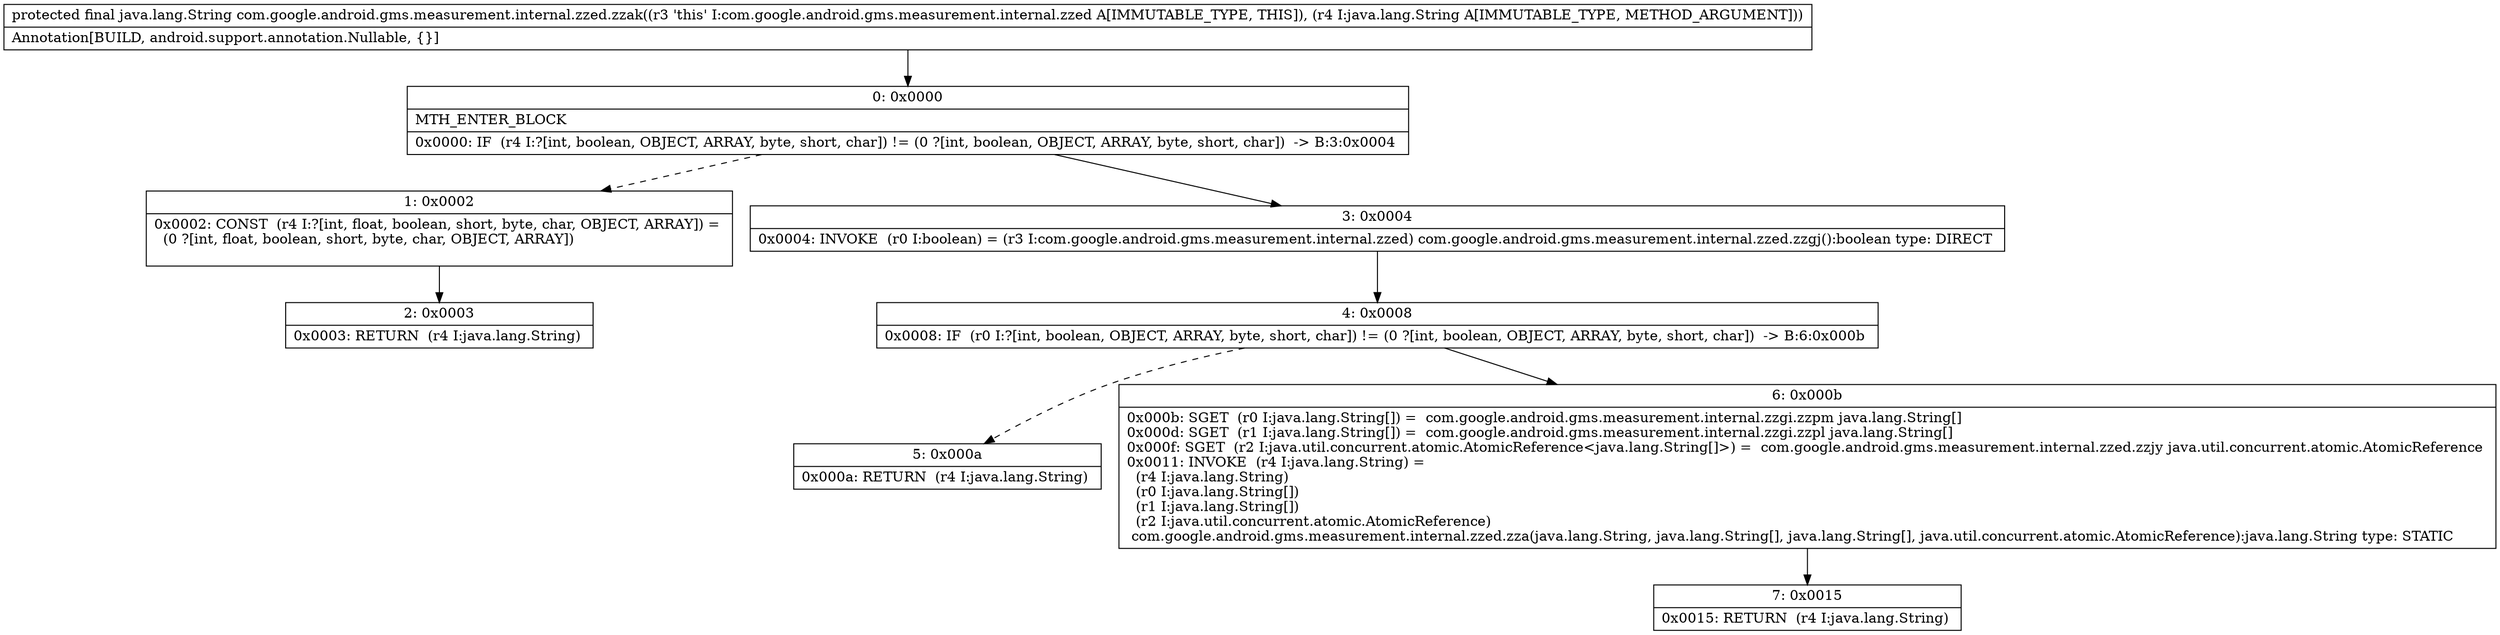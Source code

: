 digraph "CFG forcom.google.android.gms.measurement.internal.zzed.zzak(Ljava\/lang\/String;)Ljava\/lang\/String;" {
Node_0 [shape=record,label="{0\:\ 0x0000|MTH_ENTER_BLOCK\l|0x0000: IF  (r4 I:?[int, boolean, OBJECT, ARRAY, byte, short, char]) != (0 ?[int, boolean, OBJECT, ARRAY, byte, short, char])  \-\> B:3:0x0004 \l}"];
Node_1 [shape=record,label="{1\:\ 0x0002|0x0002: CONST  (r4 I:?[int, float, boolean, short, byte, char, OBJECT, ARRAY]) = \l  (0 ?[int, float, boolean, short, byte, char, OBJECT, ARRAY])\l \l}"];
Node_2 [shape=record,label="{2\:\ 0x0003|0x0003: RETURN  (r4 I:java.lang.String) \l}"];
Node_3 [shape=record,label="{3\:\ 0x0004|0x0004: INVOKE  (r0 I:boolean) = (r3 I:com.google.android.gms.measurement.internal.zzed) com.google.android.gms.measurement.internal.zzed.zzgj():boolean type: DIRECT \l}"];
Node_4 [shape=record,label="{4\:\ 0x0008|0x0008: IF  (r0 I:?[int, boolean, OBJECT, ARRAY, byte, short, char]) != (0 ?[int, boolean, OBJECT, ARRAY, byte, short, char])  \-\> B:6:0x000b \l}"];
Node_5 [shape=record,label="{5\:\ 0x000a|0x000a: RETURN  (r4 I:java.lang.String) \l}"];
Node_6 [shape=record,label="{6\:\ 0x000b|0x000b: SGET  (r0 I:java.lang.String[]) =  com.google.android.gms.measurement.internal.zzgi.zzpm java.lang.String[] \l0x000d: SGET  (r1 I:java.lang.String[]) =  com.google.android.gms.measurement.internal.zzgi.zzpl java.lang.String[] \l0x000f: SGET  (r2 I:java.util.concurrent.atomic.AtomicReference\<java.lang.String[]\>) =  com.google.android.gms.measurement.internal.zzed.zzjy java.util.concurrent.atomic.AtomicReference \l0x0011: INVOKE  (r4 I:java.lang.String) = \l  (r4 I:java.lang.String)\l  (r0 I:java.lang.String[])\l  (r1 I:java.lang.String[])\l  (r2 I:java.util.concurrent.atomic.AtomicReference)\l com.google.android.gms.measurement.internal.zzed.zza(java.lang.String, java.lang.String[], java.lang.String[], java.util.concurrent.atomic.AtomicReference):java.lang.String type: STATIC \l}"];
Node_7 [shape=record,label="{7\:\ 0x0015|0x0015: RETURN  (r4 I:java.lang.String) \l}"];
MethodNode[shape=record,label="{protected final java.lang.String com.google.android.gms.measurement.internal.zzed.zzak((r3 'this' I:com.google.android.gms.measurement.internal.zzed A[IMMUTABLE_TYPE, THIS]), (r4 I:java.lang.String A[IMMUTABLE_TYPE, METHOD_ARGUMENT]))  | Annotation[BUILD, android.support.annotation.Nullable, \{\}]\l}"];
MethodNode -> Node_0;
Node_0 -> Node_1[style=dashed];
Node_0 -> Node_3;
Node_1 -> Node_2;
Node_3 -> Node_4;
Node_4 -> Node_5[style=dashed];
Node_4 -> Node_6;
Node_6 -> Node_7;
}

